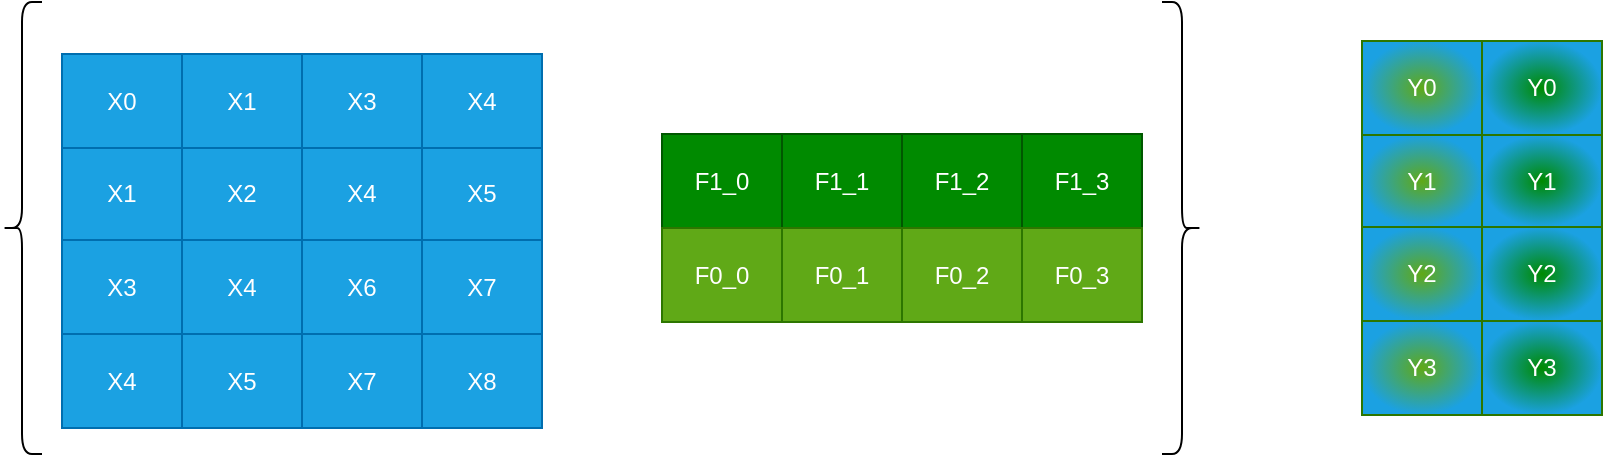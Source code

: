 <mxfile version="21.7.2" type="device">
  <diagram name="Page-1" id="9hVO0B_rtU01Il7ZjYWn">
    <mxGraphModel dx="1434" dy="910" grid="1" gridSize="10" guides="1" tooltips="1" connect="1" arrows="1" fold="1" page="1" pageScale="1" pageWidth="850" pageHeight="1100" math="0" shadow="0">
      <root>
        <mxCell id="0" />
        <mxCell id="1" parent="0" />
        <mxCell id="Lf1DXo_oPqp00C4e2mV5-1" value="" style="childLayout=tableLayout;recursiveResize=0;shadow=0;fillColor=#1ba1e2;fontColor=#ffffff;strokeColor=#006EAF;" vertex="1" parent="1">
          <mxGeometry x="40" y="40" width="240" height="187" as="geometry" />
        </mxCell>
        <mxCell id="Lf1DXo_oPqp00C4e2mV5-2" value="" style="shape=tableRow;horizontal=0;startSize=0;swimlaneHead=0;swimlaneBody=0;top=0;left=0;bottom=0;right=0;dropTarget=0;collapsible=0;recursiveResize=0;expand=0;fontStyle=0;fillColor=#1ba1e2;strokeColor=#006EAF;fontColor=#ffffff;" vertex="1" parent="Lf1DXo_oPqp00C4e2mV5-1">
          <mxGeometry width="240" height="47" as="geometry" />
        </mxCell>
        <mxCell id="Lf1DXo_oPqp00C4e2mV5-3" value="X0" style="connectable=0;recursiveResize=0;strokeColor=#006EAF;fillColor=#1ba1e2;align=center;whiteSpace=wrap;html=1;fontColor=#ffffff;" vertex="1" parent="Lf1DXo_oPqp00C4e2mV5-2">
          <mxGeometry width="60" height="47" as="geometry">
            <mxRectangle width="60" height="47" as="alternateBounds" />
          </mxGeometry>
        </mxCell>
        <mxCell id="Lf1DXo_oPqp00C4e2mV5-4" value="X1" style="connectable=0;recursiveResize=0;strokeColor=#006EAF;fillColor=#1ba1e2;align=center;whiteSpace=wrap;html=1;fontColor=#ffffff;" vertex="1" parent="Lf1DXo_oPqp00C4e2mV5-2">
          <mxGeometry x="60" width="60" height="47" as="geometry">
            <mxRectangle width="60" height="47" as="alternateBounds" />
          </mxGeometry>
        </mxCell>
        <mxCell id="Lf1DXo_oPqp00C4e2mV5-5" value="X3" style="connectable=0;recursiveResize=0;strokeColor=#006EAF;fillColor=#1ba1e2;align=center;whiteSpace=wrap;html=1;fontColor=#ffffff;" vertex="1" parent="Lf1DXo_oPqp00C4e2mV5-2">
          <mxGeometry x="120" width="60" height="47" as="geometry">
            <mxRectangle width="60" height="47" as="alternateBounds" />
          </mxGeometry>
        </mxCell>
        <mxCell id="Lf1DXo_oPqp00C4e2mV5-6" value="X4" style="connectable=0;recursiveResize=0;strokeColor=#006EAF;fillColor=#1ba1e2;align=center;whiteSpace=wrap;html=1;fontColor=#ffffff;" vertex="1" parent="Lf1DXo_oPqp00C4e2mV5-2">
          <mxGeometry x="180" width="60" height="47" as="geometry">
            <mxRectangle width="60" height="47" as="alternateBounds" />
          </mxGeometry>
        </mxCell>
        <mxCell id="Lf1DXo_oPqp00C4e2mV5-7" style="shape=tableRow;horizontal=0;startSize=0;swimlaneHead=0;swimlaneBody=0;top=0;left=0;bottom=0;right=0;dropTarget=0;collapsible=0;recursiveResize=0;expand=0;fontStyle=0;fillColor=#1ba1e2;strokeColor=#006EAF;fontColor=#ffffff;" vertex="1" parent="Lf1DXo_oPqp00C4e2mV5-1">
          <mxGeometry y="47" width="240" height="46" as="geometry" />
        </mxCell>
        <mxCell id="Lf1DXo_oPqp00C4e2mV5-8" value="X1" style="connectable=0;recursiveResize=0;strokeColor=#006EAF;fillColor=#1ba1e2;align=center;whiteSpace=wrap;html=1;fontColor=#ffffff;" vertex="1" parent="Lf1DXo_oPqp00C4e2mV5-7">
          <mxGeometry width="60" height="46" as="geometry">
            <mxRectangle width="60" height="46" as="alternateBounds" />
          </mxGeometry>
        </mxCell>
        <mxCell id="Lf1DXo_oPqp00C4e2mV5-9" value="X2" style="connectable=0;recursiveResize=0;strokeColor=#006EAF;fillColor=#1ba1e2;align=center;whiteSpace=wrap;html=1;fontColor=#ffffff;" vertex="1" parent="Lf1DXo_oPqp00C4e2mV5-7">
          <mxGeometry x="60" width="60" height="46" as="geometry">
            <mxRectangle width="60" height="46" as="alternateBounds" />
          </mxGeometry>
        </mxCell>
        <mxCell id="Lf1DXo_oPqp00C4e2mV5-10" value="X4" style="connectable=0;recursiveResize=0;strokeColor=#006EAF;fillColor=#1ba1e2;align=center;whiteSpace=wrap;html=1;fontColor=#ffffff;" vertex="1" parent="Lf1DXo_oPqp00C4e2mV5-7">
          <mxGeometry x="120" width="60" height="46" as="geometry">
            <mxRectangle width="60" height="46" as="alternateBounds" />
          </mxGeometry>
        </mxCell>
        <mxCell id="Lf1DXo_oPqp00C4e2mV5-11" value="X5" style="connectable=0;recursiveResize=0;strokeColor=#006EAF;fillColor=#1ba1e2;align=center;whiteSpace=wrap;html=1;fontColor=#ffffff;" vertex="1" parent="Lf1DXo_oPqp00C4e2mV5-7">
          <mxGeometry x="180" width="60" height="46" as="geometry">
            <mxRectangle width="60" height="46" as="alternateBounds" />
          </mxGeometry>
        </mxCell>
        <mxCell id="Lf1DXo_oPqp00C4e2mV5-12" style="shape=tableRow;horizontal=0;startSize=0;swimlaneHead=0;swimlaneBody=0;top=0;left=0;bottom=0;right=0;dropTarget=0;collapsible=0;recursiveResize=0;expand=0;fontStyle=0;fillColor=#1ba1e2;strokeColor=#006EAF;fontColor=#ffffff;" vertex="1" parent="Lf1DXo_oPqp00C4e2mV5-1">
          <mxGeometry y="93" width="240" height="47" as="geometry" />
        </mxCell>
        <mxCell id="Lf1DXo_oPqp00C4e2mV5-13" value="X3" style="connectable=0;recursiveResize=0;strokeColor=#006EAF;fillColor=#1ba1e2;align=center;whiteSpace=wrap;html=1;fontColor=#ffffff;" vertex="1" parent="Lf1DXo_oPqp00C4e2mV5-12">
          <mxGeometry width="60" height="47" as="geometry">
            <mxRectangle width="60" height="47" as="alternateBounds" />
          </mxGeometry>
        </mxCell>
        <mxCell id="Lf1DXo_oPqp00C4e2mV5-14" value="X4" style="connectable=0;recursiveResize=0;strokeColor=#006EAF;fillColor=#1ba1e2;align=center;whiteSpace=wrap;html=1;fontColor=#ffffff;" vertex="1" parent="Lf1DXo_oPqp00C4e2mV5-12">
          <mxGeometry x="60" width="60" height="47" as="geometry">
            <mxRectangle width="60" height="47" as="alternateBounds" />
          </mxGeometry>
        </mxCell>
        <mxCell id="Lf1DXo_oPqp00C4e2mV5-15" value="X6" style="connectable=0;recursiveResize=0;strokeColor=#006EAF;fillColor=#1ba1e2;align=center;whiteSpace=wrap;html=1;fontColor=#ffffff;" vertex="1" parent="Lf1DXo_oPqp00C4e2mV5-12">
          <mxGeometry x="120" width="60" height="47" as="geometry">
            <mxRectangle width="60" height="47" as="alternateBounds" />
          </mxGeometry>
        </mxCell>
        <mxCell id="Lf1DXo_oPqp00C4e2mV5-16" value="X7" style="connectable=0;recursiveResize=0;strokeColor=#006EAF;fillColor=#1ba1e2;align=center;whiteSpace=wrap;html=1;fontColor=#ffffff;" vertex="1" parent="Lf1DXo_oPqp00C4e2mV5-12">
          <mxGeometry x="180" width="60" height="47" as="geometry">
            <mxRectangle width="60" height="47" as="alternateBounds" />
          </mxGeometry>
        </mxCell>
        <mxCell id="Lf1DXo_oPqp00C4e2mV5-17" style="shape=tableRow;horizontal=0;startSize=0;swimlaneHead=0;swimlaneBody=0;top=0;left=0;bottom=0;right=0;dropTarget=0;collapsible=0;recursiveResize=0;expand=0;fontStyle=0;fillColor=#1ba1e2;strokeColor=#006EAF;fontColor=#ffffff;" vertex="1" parent="Lf1DXo_oPqp00C4e2mV5-1">
          <mxGeometry y="140" width="240" height="47" as="geometry" />
        </mxCell>
        <mxCell id="Lf1DXo_oPqp00C4e2mV5-18" value="X4" style="connectable=0;recursiveResize=0;strokeColor=#006EAF;fillColor=#1ba1e2;align=center;whiteSpace=wrap;html=1;fontColor=#ffffff;" vertex="1" parent="Lf1DXo_oPqp00C4e2mV5-17">
          <mxGeometry width="60" height="47" as="geometry">
            <mxRectangle width="60" height="47" as="alternateBounds" />
          </mxGeometry>
        </mxCell>
        <mxCell id="Lf1DXo_oPqp00C4e2mV5-19" value="X5" style="connectable=0;recursiveResize=0;strokeColor=#006EAF;fillColor=#1ba1e2;align=center;whiteSpace=wrap;html=1;fontColor=#ffffff;" vertex="1" parent="Lf1DXo_oPqp00C4e2mV5-17">
          <mxGeometry x="60" width="60" height="47" as="geometry">
            <mxRectangle width="60" height="47" as="alternateBounds" />
          </mxGeometry>
        </mxCell>
        <mxCell id="Lf1DXo_oPqp00C4e2mV5-20" value="X7" style="connectable=0;recursiveResize=0;strokeColor=#006EAF;fillColor=#1ba1e2;align=center;whiteSpace=wrap;html=1;fontColor=#ffffff;" vertex="1" parent="Lf1DXo_oPqp00C4e2mV5-17">
          <mxGeometry x="120" width="60" height="47" as="geometry">
            <mxRectangle width="60" height="47" as="alternateBounds" />
          </mxGeometry>
        </mxCell>
        <mxCell id="Lf1DXo_oPqp00C4e2mV5-21" value="X8" style="connectable=0;recursiveResize=0;strokeColor=#006EAF;fillColor=#1ba1e2;align=center;whiteSpace=wrap;html=1;fontColor=#ffffff;" vertex="1" parent="Lf1DXo_oPqp00C4e2mV5-17">
          <mxGeometry x="180" width="60" height="47" as="geometry">
            <mxRectangle width="60" height="47" as="alternateBounds" />
          </mxGeometry>
        </mxCell>
        <mxCell id="Lf1DXo_oPqp00C4e2mV5-23" value="" style="childLayout=tableLayout;recursiveResize=0;shadow=0;fillColor=#60a917;fontColor=#ffffff;strokeColor=#2D7600;gradientColor=#1BA1E2;gradientDirection=radial;" vertex="1" parent="1">
          <mxGeometry x="690" y="33.5" width="60" height="187" as="geometry" />
        </mxCell>
        <mxCell id="Lf1DXo_oPqp00C4e2mV5-24" value="" style="shape=tableRow;horizontal=0;startSize=0;swimlaneHead=0;swimlaneBody=0;top=0;left=0;bottom=0;right=0;dropTarget=0;collapsible=0;recursiveResize=0;expand=0;fontStyle=0;fillColor=#1ba1e2;strokeColor=#006EAF;fontColor=#ffffff;" vertex="1" parent="Lf1DXo_oPqp00C4e2mV5-23">
          <mxGeometry width="60" height="47" as="geometry" />
        </mxCell>
        <mxCell id="Lf1DXo_oPqp00C4e2mV5-25" value="Y0" style="connectable=0;recursiveResize=0;strokeColor=#2D7600;fillColor=#60a917;align=center;whiteSpace=wrap;html=1;fontColor=#ffffff;gradientColor=#1BA1E2;gradientDirection=radial;" vertex="1" parent="Lf1DXo_oPqp00C4e2mV5-24">
          <mxGeometry width="60" height="47" as="geometry">
            <mxRectangle width="60" height="47" as="alternateBounds" />
          </mxGeometry>
        </mxCell>
        <mxCell id="Lf1DXo_oPqp00C4e2mV5-26" style="shape=tableRow;horizontal=0;startSize=0;swimlaneHead=0;swimlaneBody=0;top=0;left=0;bottom=0;right=0;dropTarget=0;collapsible=0;recursiveResize=0;expand=0;fontStyle=0;fillColor=#60a917;strokeColor=#2D7600;fontColor=#ffffff;" vertex="1" parent="Lf1DXo_oPqp00C4e2mV5-23">
          <mxGeometry y="47" width="60" height="46" as="geometry" />
        </mxCell>
        <mxCell id="Lf1DXo_oPqp00C4e2mV5-27" value="Y1" style="connectable=0;recursiveResize=0;strokeColor=#2D7600;fillColor=#60a917;align=center;whiteSpace=wrap;html=1;fontColor=#ffffff;gradientColor=#1BA1E2;gradientDirection=radial;" vertex="1" parent="Lf1DXo_oPqp00C4e2mV5-26">
          <mxGeometry width="60" height="46" as="geometry">
            <mxRectangle width="60" height="46" as="alternateBounds" />
          </mxGeometry>
        </mxCell>
        <mxCell id="Lf1DXo_oPqp00C4e2mV5-28" style="shape=tableRow;horizontal=0;startSize=0;swimlaneHead=0;swimlaneBody=0;top=0;left=0;bottom=0;right=0;dropTarget=0;collapsible=0;recursiveResize=0;expand=0;fontStyle=0;fillColor=#1ba1e2;strokeColor=#006EAF;fontColor=#ffffff;" vertex="1" parent="Lf1DXo_oPqp00C4e2mV5-23">
          <mxGeometry y="93" width="60" height="47" as="geometry" />
        </mxCell>
        <mxCell id="Lf1DXo_oPqp00C4e2mV5-29" value="Y2" style="connectable=0;recursiveResize=0;strokeColor=#2D7600;fillColor=#60a917;align=center;whiteSpace=wrap;html=1;fontColor=#ffffff;gradientColor=#1BA1E2;gradientDirection=radial;" vertex="1" parent="Lf1DXo_oPqp00C4e2mV5-28">
          <mxGeometry width="60" height="47" as="geometry">
            <mxRectangle width="60" height="47" as="alternateBounds" />
          </mxGeometry>
        </mxCell>
        <mxCell id="Lf1DXo_oPqp00C4e2mV5-30" style="shape=tableRow;horizontal=0;startSize=0;swimlaneHead=0;swimlaneBody=0;top=0;left=0;bottom=0;right=0;dropTarget=0;collapsible=0;recursiveResize=0;expand=0;fontStyle=0;fillColor=#1ba1e2;strokeColor=#006EAF;fontColor=#ffffff;" vertex="1" parent="Lf1DXo_oPqp00C4e2mV5-23">
          <mxGeometry y="140" width="60" height="47" as="geometry" />
        </mxCell>
        <mxCell id="Lf1DXo_oPqp00C4e2mV5-31" value="Y3" style="connectable=0;recursiveResize=0;strokeColor=#2D7600;fillColor=#60a917;align=center;whiteSpace=wrap;html=1;fontColor=#ffffff;gradientDirection=radial;gradientColor=#1BA1E2;" vertex="1" parent="Lf1DXo_oPqp00C4e2mV5-30">
          <mxGeometry width="60" height="47" as="geometry">
            <mxRectangle width="60" height="47" as="alternateBounds" />
          </mxGeometry>
        </mxCell>
        <mxCell id="Lf1DXo_oPqp00C4e2mV5-32" value="" style="childLayout=tableLayout;recursiveResize=0;shadow=0;fillColor=#008a00;fontColor=#ffffff;strokeColor=#005700;" vertex="1" parent="1">
          <mxGeometry x="340" y="80" width="240" height="47" as="geometry" />
        </mxCell>
        <mxCell id="Lf1DXo_oPqp00C4e2mV5-33" value="" style="shape=tableRow;horizontal=0;startSize=0;swimlaneHead=0;swimlaneBody=0;top=0;left=0;bottom=0;right=0;dropTarget=0;collapsible=0;recursiveResize=0;expand=0;fontStyle=0;fillColor=#1ba1e2;strokeColor=#006EAF;fontColor=#ffffff;" vertex="1" parent="Lf1DXo_oPqp00C4e2mV5-32">
          <mxGeometry width="240" height="47" as="geometry" />
        </mxCell>
        <mxCell id="Lf1DXo_oPqp00C4e2mV5-34" value="F1_0" style="connectable=0;recursiveResize=0;strokeColor=#005700;fillColor=#008a00;align=center;whiteSpace=wrap;html=1;fontColor=#ffffff;" vertex="1" parent="Lf1DXo_oPqp00C4e2mV5-33">
          <mxGeometry width="60" height="47" as="geometry">
            <mxRectangle width="60" height="47" as="alternateBounds" />
          </mxGeometry>
        </mxCell>
        <mxCell id="Lf1DXo_oPqp00C4e2mV5-35" value="F1_1" style="connectable=0;recursiveResize=0;strokeColor=#005700;fillColor=#008a00;align=center;whiteSpace=wrap;html=1;fontColor=#ffffff;" vertex="1" parent="Lf1DXo_oPqp00C4e2mV5-33">
          <mxGeometry x="60" width="60" height="47" as="geometry">
            <mxRectangle width="60" height="47" as="alternateBounds" />
          </mxGeometry>
        </mxCell>
        <mxCell id="Lf1DXo_oPqp00C4e2mV5-36" value="F1_2" style="connectable=0;recursiveResize=0;strokeColor=#005700;fillColor=#008a00;align=center;whiteSpace=wrap;html=1;fontColor=#ffffff;" vertex="1" parent="Lf1DXo_oPqp00C4e2mV5-33">
          <mxGeometry x="120" width="60" height="47" as="geometry">
            <mxRectangle width="60" height="47" as="alternateBounds" />
          </mxGeometry>
        </mxCell>
        <mxCell id="Lf1DXo_oPqp00C4e2mV5-37" value="F1_3" style="connectable=0;recursiveResize=0;strokeColor=#005700;fillColor=#008a00;align=center;whiteSpace=wrap;html=1;fontColor=#ffffff;" vertex="1" parent="Lf1DXo_oPqp00C4e2mV5-33">
          <mxGeometry x="180" width="60" height="47" as="geometry">
            <mxRectangle width="60" height="47" as="alternateBounds" />
          </mxGeometry>
        </mxCell>
        <mxCell id="Lf1DXo_oPqp00C4e2mV5-38" value="" style="childLayout=tableLayout;recursiveResize=0;shadow=0;fillColor=#1ba1e2;fontColor=#ffffff;strokeColor=#006EAF;" vertex="1" parent="1">
          <mxGeometry x="340" y="127" width="240" height="47" as="geometry" />
        </mxCell>
        <mxCell id="Lf1DXo_oPqp00C4e2mV5-39" value="" style="shape=tableRow;horizontal=0;startSize=0;swimlaneHead=0;swimlaneBody=0;top=0;left=0;bottom=0;right=0;dropTarget=0;collapsible=0;recursiveResize=0;expand=0;fontStyle=0;fillColor=#1ba1e2;strokeColor=#006EAF;fontColor=#ffffff;" vertex="1" parent="Lf1DXo_oPqp00C4e2mV5-38">
          <mxGeometry width="240" height="47" as="geometry" />
        </mxCell>
        <mxCell id="Lf1DXo_oPqp00C4e2mV5-40" value="F0_0" style="connectable=0;recursiveResize=0;strokeColor=#2D7600;fillColor=#60a917;align=center;whiteSpace=wrap;html=1;fontColor=#ffffff;" vertex="1" parent="Lf1DXo_oPqp00C4e2mV5-39">
          <mxGeometry width="60" height="47" as="geometry">
            <mxRectangle width="60" height="47" as="alternateBounds" />
          </mxGeometry>
        </mxCell>
        <mxCell id="Lf1DXo_oPqp00C4e2mV5-41" value="F0_1" style="connectable=0;recursiveResize=0;strokeColor=#2D7600;fillColor=#60a917;align=center;whiteSpace=wrap;html=1;fontColor=#ffffff;" vertex="1" parent="Lf1DXo_oPqp00C4e2mV5-39">
          <mxGeometry x="60" width="60" height="47" as="geometry">
            <mxRectangle width="60" height="47" as="alternateBounds" />
          </mxGeometry>
        </mxCell>
        <mxCell id="Lf1DXo_oPqp00C4e2mV5-42" value="F0_2" style="connectable=0;recursiveResize=0;strokeColor=#2D7600;fillColor=#60a917;align=center;whiteSpace=wrap;html=1;fontColor=#ffffff;" vertex="1" parent="Lf1DXo_oPqp00C4e2mV5-39">
          <mxGeometry x="120" width="60" height="47" as="geometry">
            <mxRectangle width="60" height="47" as="alternateBounds" />
          </mxGeometry>
        </mxCell>
        <mxCell id="Lf1DXo_oPqp00C4e2mV5-43" value="F0_3" style="connectable=0;recursiveResize=0;strokeColor=#2D7600;fillColor=#60a917;align=center;whiteSpace=wrap;html=1;fontColor=#ffffff;" vertex="1" parent="Lf1DXo_oPqp00C4e2mV5-39">
          <mxGeometry x="180" width="60" height="47" as="geometry">
            <mxRectangle width="60" height="47" as="alternateBounds" />
          </mxGeometry>
        </mxCell>
        <mxCell id="Lf1DXo_oPqp00C4e2mV5-44" value="" style="childLayout=tableLayout;recursiveResize=0;shadow=0;fillColor=#008A00;fontColor=#ffffff;strokeColor=#005700;gradientDirection=radial;" vertex="1" parent="1">
          <mxGeometry x="750" y="33.5" width="60" height="187" as="geometry" />
        </mxCell>
        <mxCell id="Lf1DXo_oPqp00C4e2mV5-45" value="" style="shape=tableRow;horizontal=0;startSize=0;swimlaneHead=0;swimlaneBody=0;top=0;left=0;bottom=0;right=0;dropTarget=0;collapsible=0;recursiveResize=0;expand=0;fontStyle=0;fillColor=#1ba1e2;strokeColor=#006EAF;fontColor=#ffffff;" vertex="1" parent="Lf1DXo_oPqp00C4e2mV5-44">
          <mxGeometry width="60" height="47" as="geometry" />
        </mxCell>
        <mxCell id="Lf1DXo_oPqp00C4e2mV5-46" value="Y0" style="connectable=0;recursiveResize=0;strokeColor=#2D7600;fillColor=#008A00;align=center;whiteSpace=wrap;html=1;fontColor=#ffffff;gradientColor=#1BA1E2;gradientDirection=radial;" vertex="1" parent="Lf1DXo_oPqp00C4e2mV5-45">
          <mxGeometry width="60" height="47" as="geometry">
            <mxRectangle width="60" height="47" as="alternateBounds" />
          </mxGeometry>
        </mxCell>
        <mxCell id="Lf1DXo_oPqp00C4e2mV5-47" style="shape=tableRow;horizontal=0;startSize=0;swimlaneHead=0;swimlaneBody=0;top=0;left=0;bottom=0;right=0;dropTarget=0;collapsible=0;recursiveResize=0;expand=0;fontStyle=0;fillColor=#60a917;strokeColor=#2D7600;fontColor=#ffffff;" vertex="1" parent="Lf1DXo_oPqp00C4e2mV5-44">
          <mxGeometry y="47" width="60" height="46" as="geometry" />
        </mxCell>
        <mxCell id="Lf1DXo_oPqp00C4e2mV5-48" value="Y1" style="connectable=0;recursiveResize=0;strokeColor=#2D7600;fillColor=#008A00;align=center;whiteSpace=wrap;html=1;fontColor=#ffffff;gradientColor=#1BA1E2;gradientDirection=radial;" vertex="1" parent="Lf1DXo_oPqp00C4e2mV5-47">
          <mxGeometry width="60" height="46" as="geometry">
            <mxRectangle width="60" height="46" as="alternateBounds" />
          </mxGeometry>
        </mxCell>
        <mxCell id="Lf1DXo_oPqp00C4e2mV5-49" style="shape=tableRow;horizontal=0;startSize=0;swimlaneHead=0;swimlaneBody=0;top=0;left=0;bottom=0;right=0;dropTarget=0;collapsible=0;recursiveResize=0;expand=0;fontStyle=0;fillColor=#1ba1e2;strokeColor=#006EAF;fontColor=#ffffff;" vertex="1" parent="Lf1DXo_oPqp00C4e2mV5-44">
          <mxGeometry y="93" width="60" height="47" as="geometry" />
        </mxCell>
        <mxCell id="Lf1DXo_oPqp00C4e2mV5-50" value="Y2" style="connectable=0;recursiveResize=0;strokeColor=#2D7600;fillColor=#008A00;align=center;whiteSpace=wrap;html=1;fontColor=#ffffff;gradientColor=#1BA1E2;gradientDirection=radial;" vertex="1" parent="Lf1DXo_oPqp00C4e2mV5-49">
          <mxGeometry width="60" height="47" as="geometry">
            <mxRectangle width="60" height="47" as="alternateBounds" />
          </mxGeometry>
        </mxCell>
        <mxCell id="Lf1DXo_oPqp00C4e2mV5-51" style="shape=tableRow;horizontal=0;startSize=0;swimlaneHead=0;swimlaneBody=0;top=0;left=0;bottom=0;right=0;dropTarget=0;collapsible=0;recursiveResize=0;expand=0;fontStyle=0;fillColor=#1ba1e2;strokeColor=#006EAF;fontColor=#ffffff;" vertex="1" parent="Lf1DXo_oPqp00C4e2mV5-44">
          <mxGeometry y="140" width="60" height="47" as="geometry" />
        </mxCell>
        <mxCell id="Lf1DXo_oPqp00C4e2mV5-52" value="Y3" style="connectable=0;recursiveResize=0;strokeColor=#2D7600;fillColor=#008A00;align=center;whiteSpace=wrap;html=1;fontColor=#ffffff;gradientDirection=radial;gradientColor=#1BA1E2;" vertex="1" parent="Lf1DXo_oPqp00C4e2mV5-51">
          <mxGeometry width="60" height="47" as="geometry">
            <mxRectangle width="60" height="47" as="alternateBounds" />
          </mxGeometry>
        </mxCell>
        <mxCell id="Lf1DXo_oPqp00C4e2mV5-53" value="" style="shape=curlyBracket;whiteSpace=wrap;html=1;rounded=1;labelPosition=left;verticalLabelPosition=middle;align=right;verticalAlign=middle;" vertex="1" parent="1">
          <mxGeometry x="10" y="14" width="20" height="226" as="geometry" />
        </mxCell>
        <mxCell id="Lf1DXo_oPqp00C4e2mV5-54" value="" style="shape=curlyBracket;whiteSpace=wrap;html=1;rounded=1;labelPosition=left;verticalLabelPosition=middle;align=right;verticalAlign=middle;direction=west;" vertex="1" parent="1">
          <mxGeometry x="590" y="14" width="20" height="226" as="geometry" />
        </mxCell>
        <mxCell id="Lf1DXo_oPqp00C4e2mV5-56" value="" style="shape=image;html=1;verticalAlign=top;verticalLabelPosition=bottom;labelBackgroundColor=#ffffff;imageAspect=0;aspect=fixed;image=https://cdn0.iconfinder.com/data/icons/math-business-icon-set/93/1_5-128.png" vertex="1" parent="1">
          <mxGeometry x="620" y="107" width="40" height="40" as="geometry" />
        </mxCell>
        <mxCell id="Lf1DXo_oPqp00C4e2mV5-57" value="" style="shape=image;html=1;verticalAlign=top;verticalLabelPosition=bottom;labelBackgroundColor=#000000;imageAspect=0;aspect=fixed;image=https://cdn0.iconfinder.com/data/icons/math-business-icon-set/93/1_13-128.png;fontColor=#FFFFFF;imageBackground=none;" vertex="1" parent="1">
          <mxGeometry x="290" y="113.5" width="40" height="40" as="geometry" />
        </mxCell>
      </root>
    </mxGraphModel>
  </diagram>
</mxfile>
